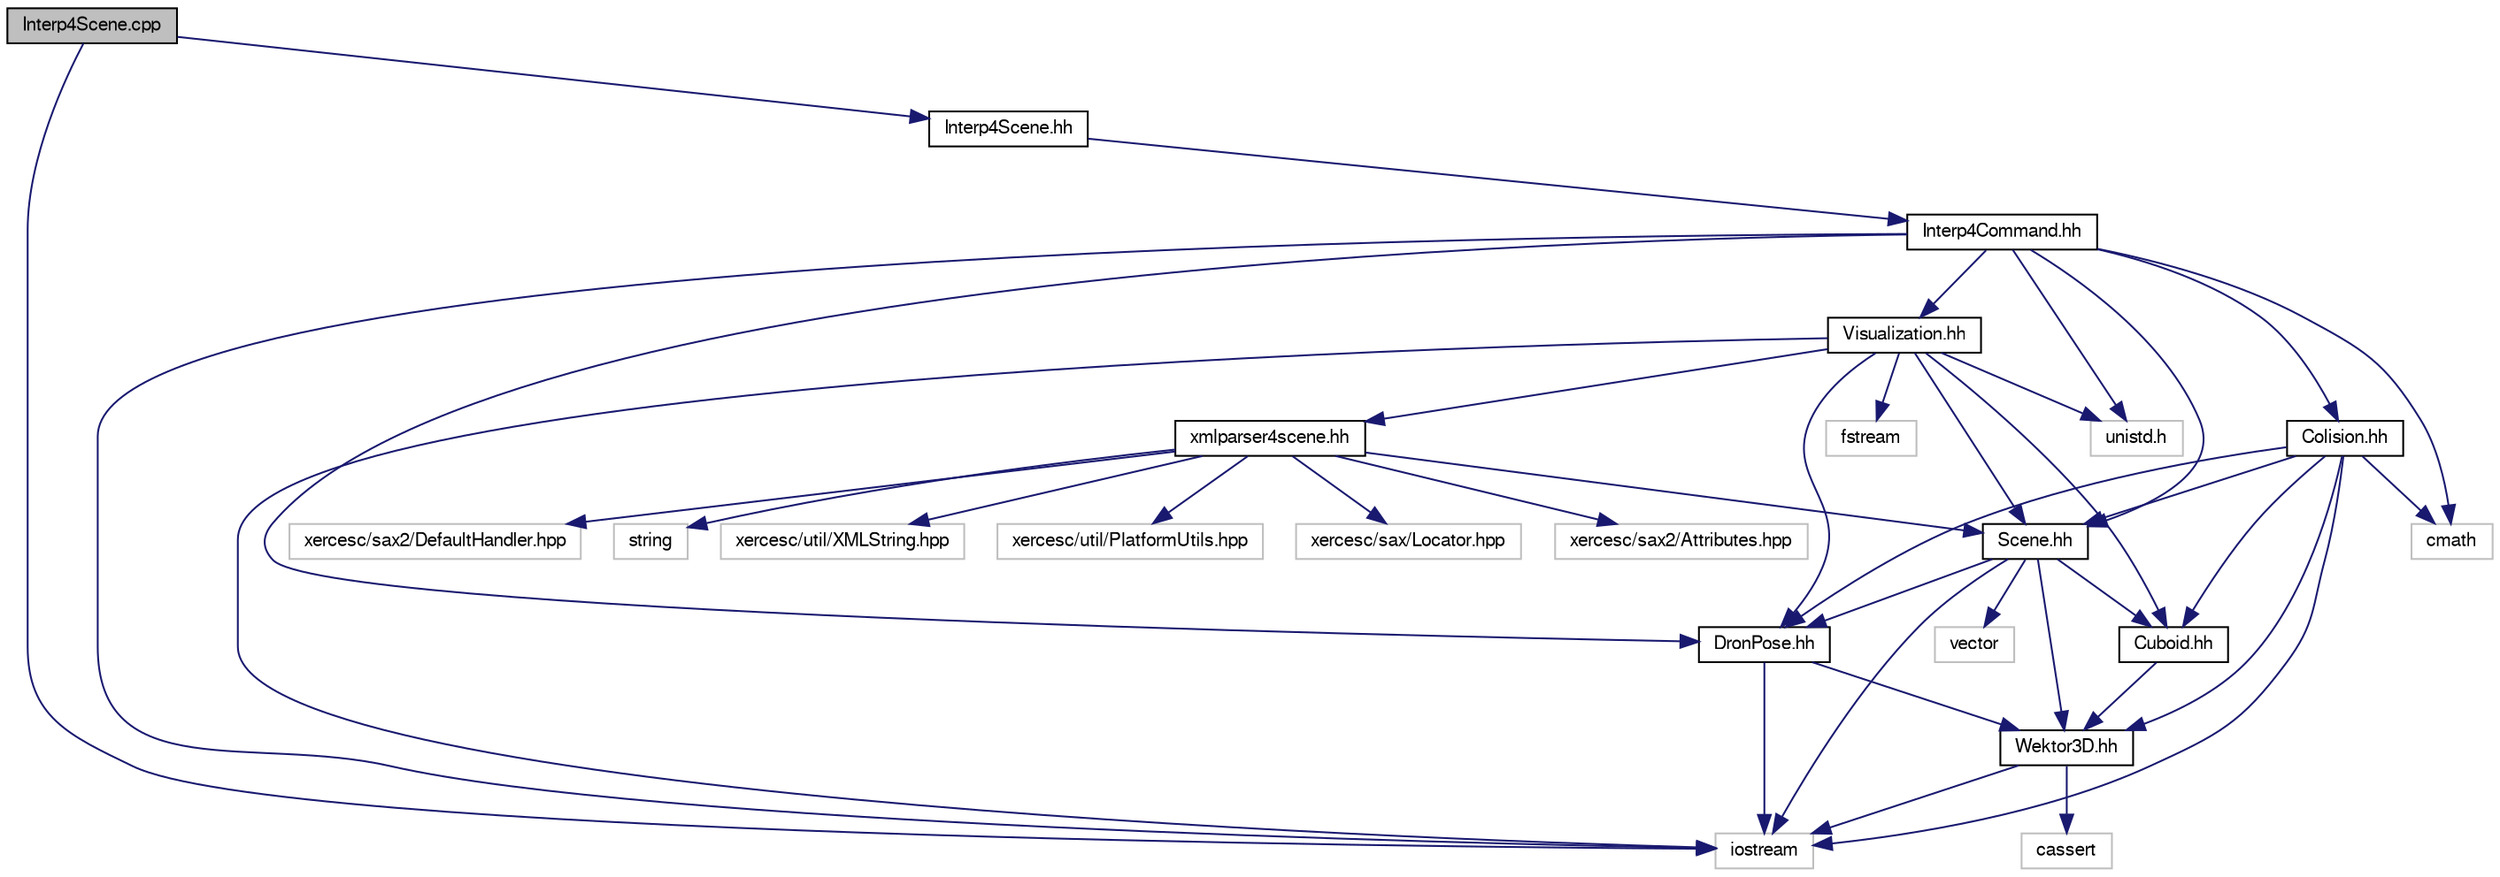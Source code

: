 digraph "Interp4Scene.cpp"
{
  edge [fontname="FreeSans",fontsize="10",labelfontname="FreeSans",labelfontsize="10"];
  node [fontname="FreeSans",fontsize="10",shape=record];
  Node1 [label="Interp4Scene.cpp",height=0.2,width=0.4,color="black", fillcolor="grey75", style="filled", fontcolor="black"];
  Node1 -> Node2 [color="midnightblue",fontsize="10",style="solid",fontname="FreeSans"];
  Node2 [label="iostream",height=0.2,width=0.4,color="grey75", fillcolor="white", style="filled"];
  Node1 -> Node3 [color="midnightblue",fontsize="10",style="solid",fontname="FreeSans"];
  Node3 [label="Interp4Scene.hh",height=0.2,width=0.4,color="black", fillcolor="white", style="filled",URL="$_interp4_scene_8hh.html",tooltip="Definicja klasy Interp4Fly. "];
  Node3 -> Node4 [color="midnightblue",fontsize="10",style="solid",fontname="FreeSans"];
  Node4 [label="Interp4Command.hh",height=0.2,width=0.4,color="black", fillcolor="white", style="filled",URL="$_interp4_command_8hh.html",tooltip="Definicja klasy Interp4Command. "];
  Node4 -> Node2 [color="midnightblue",fontsize="10",style="solid",fontname="FreeSans"];
  Node4 -> Node5 [color="midnightblue",fontsize="10",style="solid",fontname="FreeSans"];
  Node5 [label="DronPose.hh",height=0.2,width=0.4,color="black", fillcolor="white", style="filled",URL="$_dron_pose_8hh.html",tooltip="Definicja klasy DronPose. "];
  Node5 -> Node2 [color="midnightblue",fontsize="10",style="solid",fontname="FreeSans"];
  Node5 -> Node6 [color="midnightblue",fontsize="10",style="solid",fontname="FreeSans"];
  Node6 [label="Wektor3D.hh",height=0.2,width=0.4,color="black", fillcolor="white", style="filled",URL="$_wektor3_d_8hh.html"];
  Node6 -> Node7 [color="midnightblue",fontsize="10",style="solid",fontname="FreeSans"];
  Node7 [label="cassert",height=0.2,width=0.4,color="grey75", fillcolor="white", style="filled"];
  Node6 -> Node2 [color="midnightblue",fontsize="10",style="solid",fontname="FreeSans"];
  Node4 -> Node8 [color="midnightblue",fontsize="10",style="solid",fontname="FreeSans"];
  Node8 [label="Visualization.hh",height=0.2,width=0.4,color="black", fillcolor="white", style="filled",URL="$_visualization_8hh.html"];
  Node8 -> Node5 [color="midnightblue",fontsize="10",style="solid",fontname="FreeSans"];
  Node8 -> Node9 [color="midnightblue",fontsize="10",style="solid",fontname="FreeSans"];
  Node9 [label="Cuboid.hh",height=0.2,width=0.4,color="black", fillcolor="white", style="filled",URL="$_cuboid_8hh.html"];
  Node9 -> Node6 [color="midnightblue",fontsize="10",style="solid",fontname="FreeSans"];
  Node8 -> Node10 [color="midnightblue",fontsize="10",style="solid",fontname="FreeSans"];
  Node10 [label="Scene.hh",height=0.2,width=0.4,color="black", fillcolor="white", style="filled",URL="$_scene_8hh.html",tooltip="Definicja klasy Scena. "];
  Node10 -> Node9 [color="midnightblue",fontsize="10",style="solid",fontname="FreeSans"];
  Node10 -> Node11 [color="midnightblue",fontsize="10",style="solid",fontname="FreeSans"];
  Node11 [label="vector",height=0.2,width=0.4,color="grey75", fillcolor="white", style="filled"];
  Node10 -> Node6 [color="midnightblue",fontsize="10",style="solid",fontname="FreeSans"];
  Node10 -> Node2 [color="midnightblue",fontsize="10",style="solid",fontname="FreeSans"];
  Node10 -> Node5 [color="midnightblue",fontsize="10",style="solid",fontname="FreeSans"];
  Node8 -> Node12 [color="midnightblue",fontsize="10",style="solid",fontname="FreeSans"];
  Node12 [label="xmlparser4scene.hh",height=0.2,width=0.4,color="black", fillcolor="white", style="filled",URL="$xmlparser4scene_8hh.html"];
  Node12 -> Node13 [color="midnightblue",fontsize="10",style="solid",fontname="FreeSans"];
  Node13 [label="xercesc/util/XMLString.hpp",height=0.2,width=0.4,color="grey75", fillcolor="white", style="filled"];
  Node12 -> Node14 [color="midnightblue",fontsize="10",style="solid",fontname="FreeSans"];
  Node14 [label="xercesc/util/PlatformUtils.hpp",height=0.2,width=0.4,color="grey75", fillcolor="white", style="filled"];
  Node12 -> Node15 [color="midnightblue",fontsize="10",style="solid",fontname="FreeSans"];
  Node15 [label="xercesc/sax/Locator.hpp",height=0.2,width=0.4,color="grey75", fillcolor="white", style="filled"];
  Node12 -> Node16 [color="midnightblue",fontsize="10",style="solid",fontname="FreeSans"];
  Node16 [label="xercesc/sax2/Attributes.hpp",height=0.2,width=0.4,color="grey75", fillcolor="white", style="filled"];
  Node12 -> Node17 [color="midnightblue",fontsize="10",style="solid",fontname="FreeSans"];
  Node17 [label="xercesc/sax2/DefaultHandler.hpp",height=0.2,width=0.4,color="grey75", fillcolor="white", style="filled"];
  Node12 -> Node18 [color="midnightblue",fontsize="10",style="solid",fontname="FreeSans"];
  Node18 [label="string",height=0.2,width=0.4,color="grey75", fillcolor="white", style="filled"];
  Node12 -> Node10 [color="midnightblue",fontsize="10",style="solid",fontname="FreeSans"];
  Node8 -> Node19 [color="midnightblue",fontsize="10",style="solid",fontname="FreeSans"];
  Node19 [label="unistd.h",height=0.2,width=0.4,color="grey75", fillcolor="white", style="filled"];
  Node8 -> Node20 [color="midnightblue",fontsize="10",style="solid",fontname="FreeSans"];
  Node20 [label="fstream",height=0.2,width=0.4,color="grey75", fillcolor="white", style="filled"];
  Node8 -> Node2 [color="midnightblue",fontsize="10",style="solid",fontname="FreeSans"];
  Node4 -> Node21 [color="midnightblue",fontsize="10",style="solid",fontname="FreeSans"];
  Node21 [label="Colision.hh",height=0.2,width=0.4,color="black", fillcolor="white", style="filled",URL="$_colision_8hh.html",tooltip="Definicja klasy Colision. "];
  Node21 -> Node5 [color="midnightblue",fontsize="10",style="solid",fontname="FreeSans"];
  Node21 -> Node2 [color="midnightblue",fontsize="10",style="solid",fontname="FreeSans"];
  Node21 -> Node10 [color="midnightblue",fontsize="10",style="solid",fontname="FreeSans"];
  Node21 -> Node9 [color="midnightblue",fontsize="10",style="solid",fontname="FreeSans"];
  Node21 -> Node6 [color="midnightblue",fontsize="10",style="solid",fontname="FreeSans"];
  Node21 -> Node22 [color="midnightblue",fontsize="10",style="solid",fontname="FreeSans"];
  Node22 [label="cmath",height=0.2,width=0.4,color="grey75", fillcolor="white", style="filled"];
  Node4 -> Node10 [color="midnightblue",fontsize="10",style="solid",fontname="FreeSans"];
  Node4 -> Node22 [color="midnightblue",fontsize="10",style="solid",fontname="FreeSans"];
  Node4 -> Node19 [color="midnightblue",fontsize="10",style="solid",fontname="FreeSans"];
}
